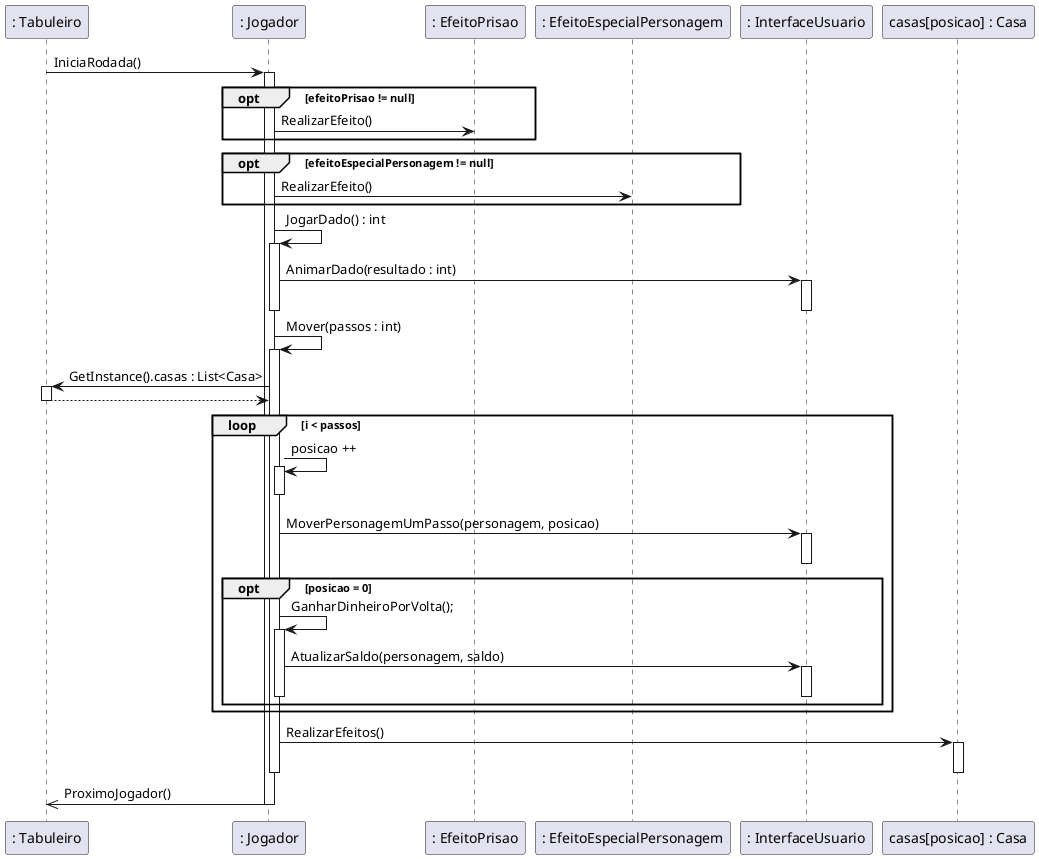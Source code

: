 @startuml comunicacao

": Tabuleiro" as Tab -> ": Jogador" as Jog : IniciaRodada()
activate Jog

opt efeitoPrisao != null
    Jog -> ": EfeitoPrisao" as Pris : RealizarEfeito()
end

opt efeitoEspecialPersonagem != null
    Jog -> ": EfeitoEspecialPersonagem" as EFS : RealizarEfeito()
end 

Jog -> Jog : JogarDado() : int
    activate Jog
    Jog -> ": InterfaceUsuario" as GUI : AnimarDado(resultado : int)
        activate GUI
        deactivate GUI
    deactivate Jog

Jog -> Jog : Mover(passos : int)
    activate Jog
    Jog -> Tab: GetInstance().casas : List<Casa>
        activate Tab
        Tab --> Jog
        deactivate Tab
    loop i < passos
        Jog -> Jog : posicao ++
        activate Jog
        deactivate Jog
        Jog -> GUI : MoverPersonagemUmPasso(personagem, posicao)
        activate GUI
        deactivate GUI
        opt posicao = 0
         Jog -> Jog : GanharDinheiroPorVolta();
         activate Jog
            Jog -> GUI : AtualizarSaldo(personagem, saldo)
            activate GUI
            deactivate GUI 
         deactivate Jog
        end opt
    end loop
    
    Jog -> "casas[posicao] : Casa" as Casa : RealizarEfeitos()
        activate Casa
        deactivate Casa
    deactivate Jog


Jog ->> Tab : ProximoJogador()
deactivate Jog

@enduml